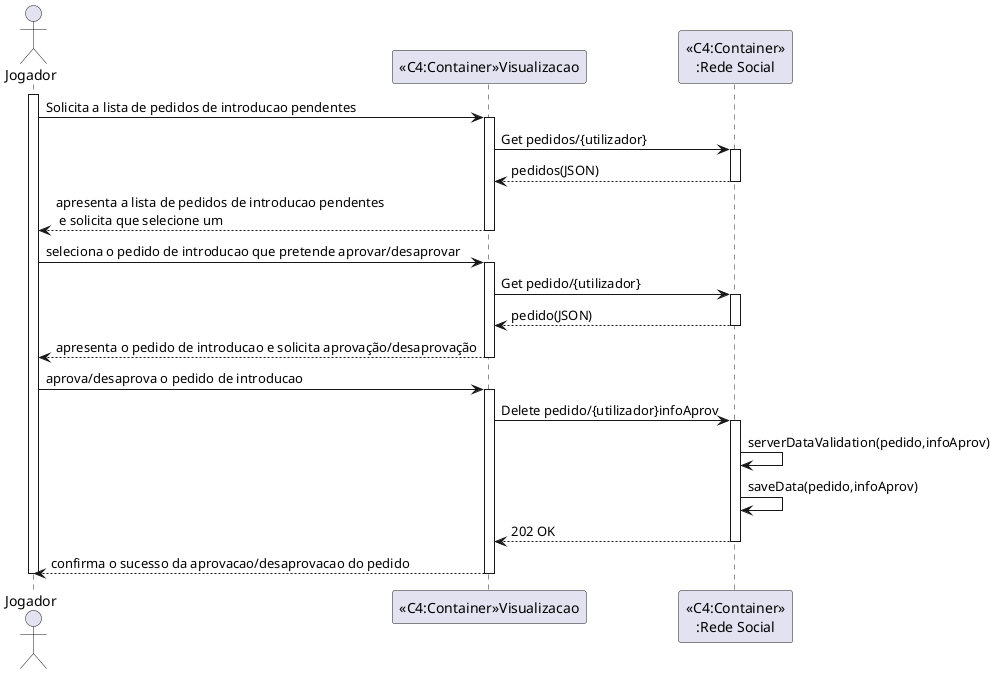 ﻿@startuml

actor "Jogador" as jog

participant "<<C4:Container>>Visualizacao" as c4
participant "<<C4:Container>>\n:Rede Social" as S


activate jog

jog -> c4: Solicita a lista de pedidos de introducao pendentes
activate c4
c4->S : Get pedidos/{utilizador}
activate S
S-->c4:pedidos(JSON)
deactivate S
c4 --> jog: apresenta a lista de pedidos de introducao pendentes \n e solicita que selecione um
deactivate c4

jog -> c4 : seleciona o pedido de introducao que pretende aprovar/desaprovar         
activate c4
c4->S : Get pedido/{utilizador}
activate S
S-->c4:pedido(JSON)
deactivate S

c4 --> jog : apresenta o pedido de introducao e solicita aprovação/desaprovação
deactivate c4

jog -> c4 : aprova/desaprova o pedido de introducao
activate c4
c4->S : Delete pedido/{utilizador}infoAprov
activate S
S->S: serverDataValidation(pedido,infoAprov)
S->S: saveData(pedido,infoAprov)
S-->c4:202 OK 
deactivate S
c4 --> jog : confirma o sucesso da aprovacao/desaprovacao do pedido
deactivate c4

deactivate jog


@enduml
